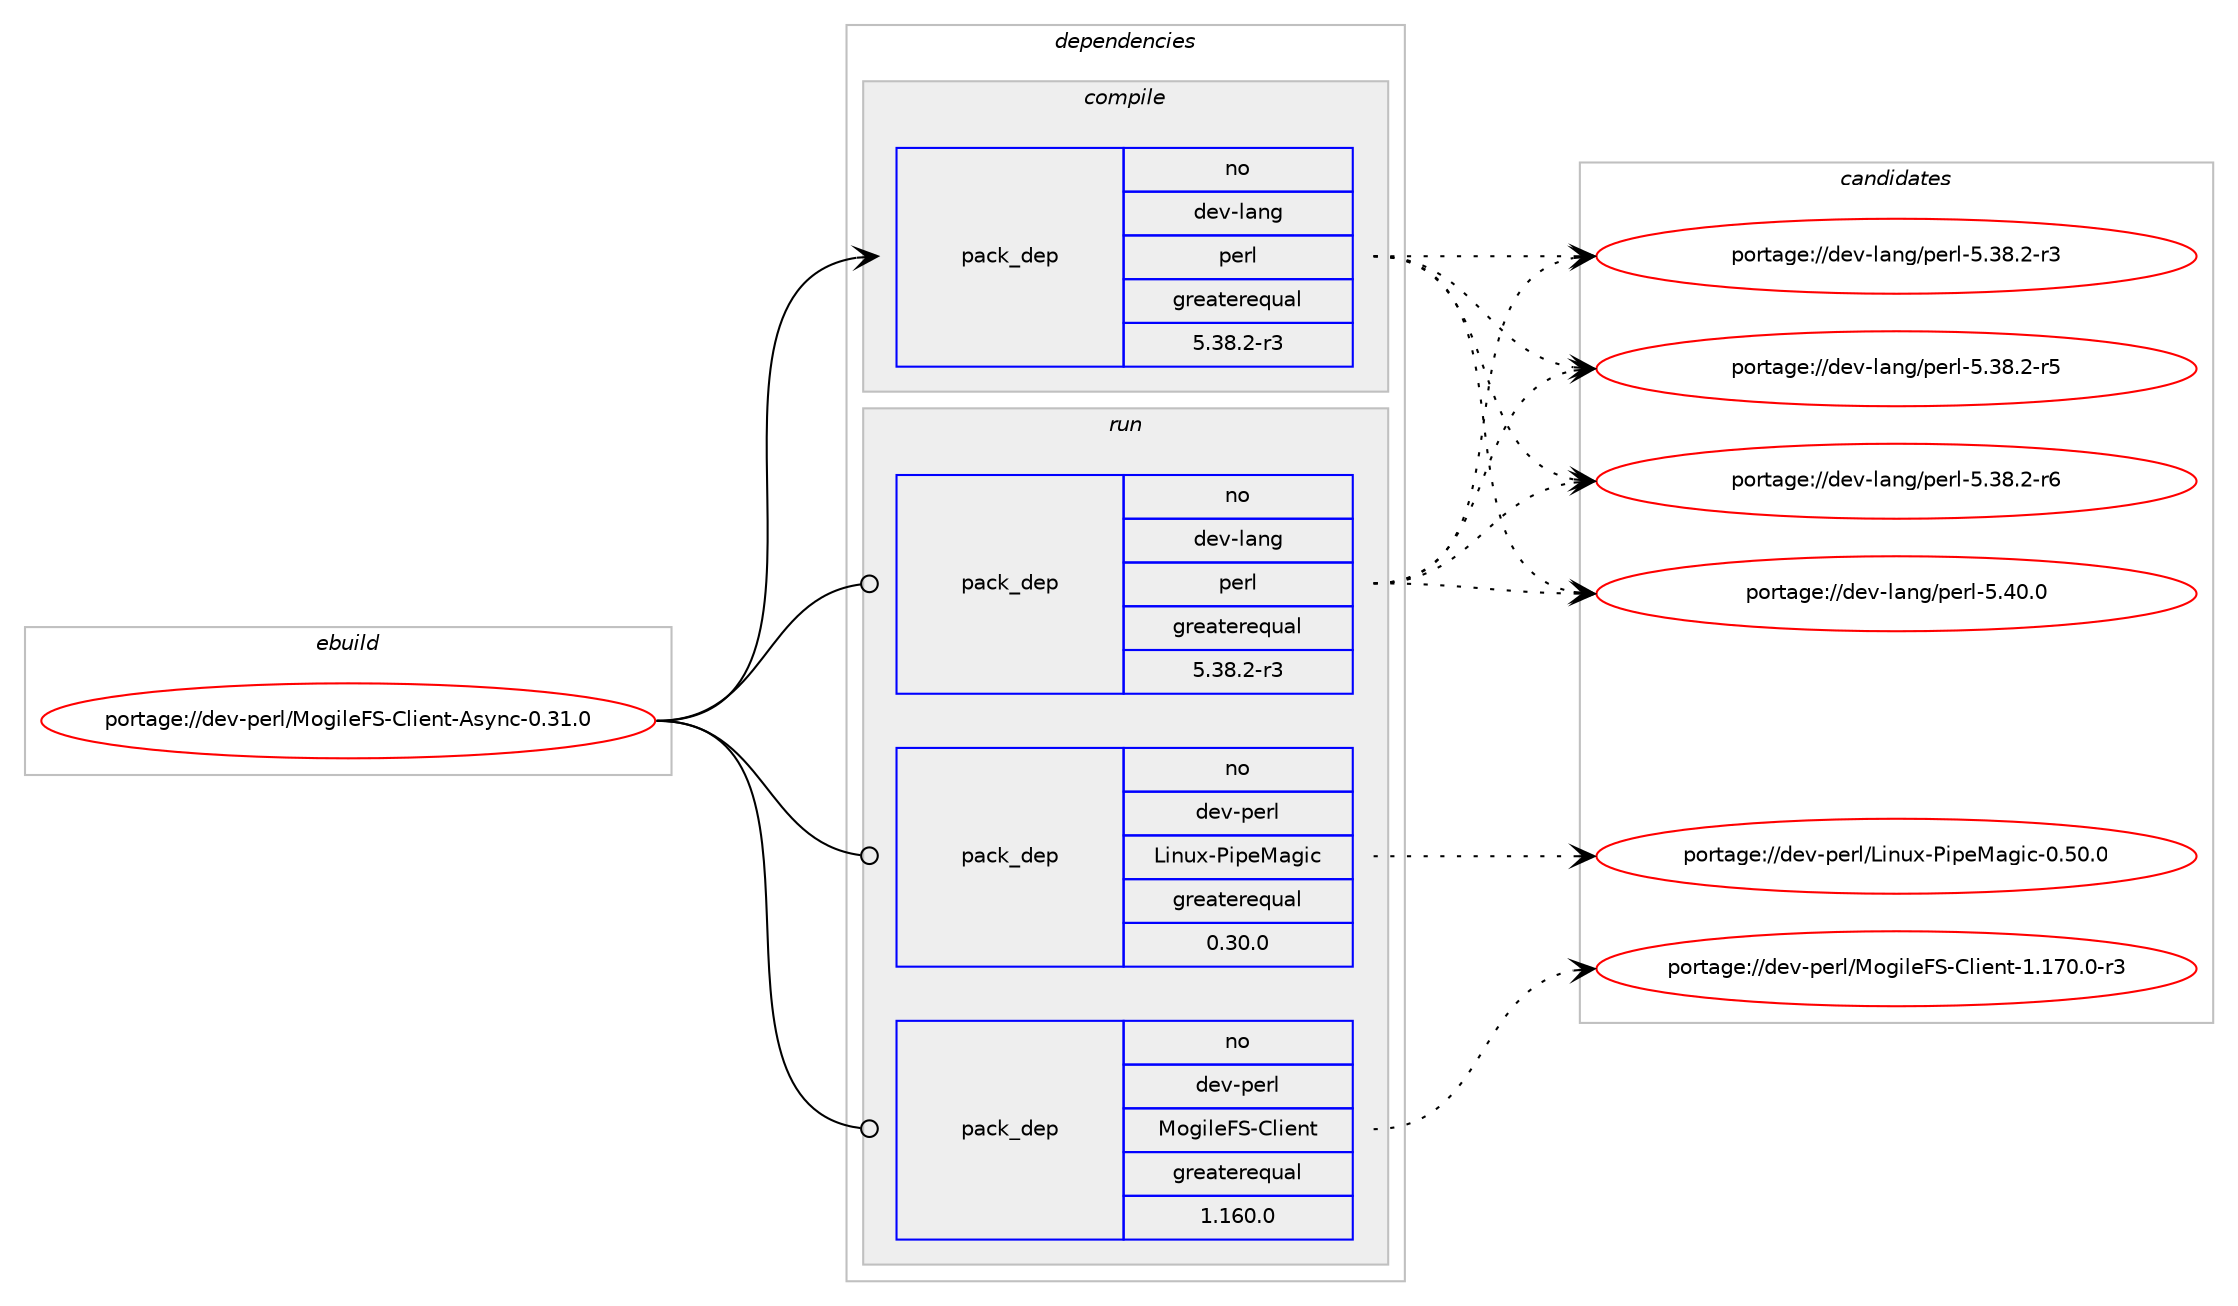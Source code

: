 digraph prolog {

# *************
# Graph options
# *************

newrank=true;
concentrate=true;
compound=true;
graph [rankdir=LR,fontname=Helvetica,fontsize=10,ranksep=1.5];#, ranksep=2.5, nodesep=0.2];
edge  [arrowhead=vee];
node  [fontname=Helvetica,fontsize=10];

# **********
# The ebuild
# **********

subgraph cluster_leftcol {
color=gray;
rank=same;
label=<<i>ebuild</i>>;
id [label="portage://dev-perl/MogileFS-Client-Async-0.31.0", color=red, width=4, href="../dev-perl/MogileFS-Client-Async-0.31.0.svg"];
}

# ****************
# The dependencies
# ****************

subgraph cluster_midcol {
color=gray;
label=<<i>dependencies</i>>;
subgraph cluster_compile {
fillcolor="#eeeeee";
style=filled;
label=<<i>compile</i>>;
subgraph pack36597 {
dependency66808 [label=<<TABLE BORDER="0" CELLBORDER="1" CELLSPACING="0" CELLPADDING="4" WIDTH="220"><TR><TD ROWSPAN="6" CELLPADDING="30">pack_dep</TD></TR><TR><TD WIDTH="110">no</TD></TR><TR><TD>dev-lang</TD></TR><TR><TD>perl</TD></TR><TR><TD>greaterequal</TD></TR><TR><TD>5.38.2-r3</TD></TR></TABLE>>, shape=none, color=blue];
}
id:e -> dependency66808:w [weight=20,style="solid",arrowhead="vee"];
}
subgraph cluster_compileandrun {
fillcolor="#eeeeee";
style=filled;
label=<<i>compile and run</i>>;
}
subgraph cluster_run {
fillcolor="#eeeeee";
style=filled;
label=<<i>run</i>>;
subgraph pack36598 {
dependency66809 [label=<<TABLE BORDER="0" CELLBORDER="1" CELLSPACING="0" CELLPADDING="4" WIDTH="220"><TR><TD ROWSPAN="6" CELLPADDING="30">pack_dep</TD></TR><TR><TD WIDTH="110">no</TD></TR><TR><TD>dev-lang</TD></TR><TR><TD>perl</TD></TR><TR><TD>greaterequal</TD></TR><TR><TD>5.38.2-r3</TD></TR></TABLE>>, shape=none, color=blue];
}
id:e -> dependency66809:w [weight=20,style="solid",arrowhead="odot"];
# *** BEGIN UNKNOWN DEPENDENCY TYPE (TODO) ***
# id -> package_dependency(portage://dev-perl/MogileFS-Client-Async-0.31.0,run,no,dev-lang,perl,none,[,,],any_same_slot,[])
# *** END UNKNOWN DEPENDENCY TYPE (TODO) ***

# *** BEGIN UNKNOWN DEPENDENCY TYPE (TODO) ***
# id -> package_dependency(portage://dev-perl/MogileFS-Client-Async-0.31.0,run,no,dev-perl,AnyEvent,none,[,,],[],[])
# *** END UNKNOWN DEPENDENCY TYPE (TODO) ***

# *** BEGIN UNKNOWN DEPENDENCY TYPE (TODO) ***
# id -> package_dependency(portage://dev-perl/MogileFS-Client-Async-0.31.0,run,no,dev-perl,AnyEvent-HTTP,none,[,,],[],[])
# *** END UNKNOWN DEPENDENCY TYPE (TODO) ***

# *** BEGIN UNKNOWN DEPENDENCY TYPE (TODO) ***
# id -> package_dependency(portage://dev-perl/MogileFS-Client-Async-0.31.0,run,no,dev-perl,File-Slurp,none,[,,],[],[])
# *** END UNKNOWN DEPENDENCY TYPE (TODO) ***

# *** BEGIN UNKNOWN DEPENDENCY TYPE (TODO) ***
# id -> package_dependency(portage://dev-perl/MogileFS-Client-Async-0.31.0,run,no,dev-perl,IO-AIO,none,[,,],[],[])
# *** END UNKNOWN DEPENDENCY TYPE (TODO) ***

subgraph pack36599 {
dependency66810 [label=<<TABLE BORDER="0" CELLBORDER="1" CELLSPACING="0" CELLPADDING="4" WIDTH="220"><TR><TD ROWSPAN="6" CELLPADDING="30">pack_dep</TD></TR><TR><TD WIDTH="110">no</TD></TR><TR><TD>dev-perl</TD></TR><TR><TD>Linux-PipeMagic</TD></TR><TR><TD>greaterequal</TD></TR><TR><TD>0.30.0</TD></TR></TABLE>>, shape=none, color=blue];
}
id:e -> dependency66810:w [weight=20,style="solid",arrowhead="odot"];
subgraph pack36600 {
dependency66811 [label=<<TABLE BORDER="0" CELLBORDER="1" CELLSPACING="0" CELLPADDING="4" WIDTH="220"><TR><TD ROWSPAN="6" CELLPADDING="30">pack_dep</TD></TR><TR><TD WIDTH="110">no</TD></TR><TR><TD>dev-perl</TD></TR><TR><TD>MogileFS-Client</TD></TR><TR><TD>greaterequal</TD></TR><TR><TD>1.160.0</TD></TR></TABLE>>, shape=none, color=blue];
}
id:e -> dependency66811:w [weight=20,style="solid",arrowhead="odot"];
# *** BEGIN UNKNOWN DEPENDENCY TYPE (TODO) ***
# id -> package_dependency(portage://dev-perl/MogileFS-Client-Async-0.31.0,run,no,dev-perl,Try-Tiny,none,[,,],[],[])
# *** END UNKNOWN DEPENDENCY TYPE (TODO) ***

# *** BEGIN UNKNOWN DEPENDENCY TYPE (TODO) ***
# id -> package_dependency(portage://dev-perl/MogileFS-Client-Async-0.31.0,run,no,dev-perl,libwww-perl,none,[,,],[],[])
# *** END UNKNOWN DEPENDENCY TYPE (TODO) ***

# *** BEGIN UNKNOWN DEPENDENCY TYPE (TODO) ***
# id -> package_dependency(portage://dev-perl/MogileFS-Client-Async-0.31.0,run,no,dev-perl,namespace-clean,none,[,,],[],[])
# *** END UNKNOWN DEPENDENCY TYPE (TODO) ***

}
}

# **************
# The candidates
# **************

subgraph cluster_choices {
rank=same;
color=gray;
label=<<i>candidates</i>>;

subgraph choice36597 {
color=black;
nodesep=1;
choice100101118451089711010347112101114108455346515646504511451 [label="portage://dev-lang/perl-5.38.2-r3", color=red, width=4,href="../dev-lang/perl-5.38.2-r3.svg"];
choice100101118451089711010347112101114108455346515646504511453 [label="portage://dev-lang/perl-5.38.2-r5", color=red, width=4,href="../dev-lang/perl-5.38.2-r5.svg"];
choice100101118451089711010347112101114108455346515646504511454 [label="portage://dev-lang/perl-5.38.2-r6", color=red, width=4,href="../dev-lang/perl-5.38.2-r6.svg"];
choice10010111845108971101034711210111410845534652484648 [label="portage://dev-lang/perl-5.40.0", color=red, width=4,href="../dev-lang/perl-5.40.0.svg"];
dependency66808:e -> choice100101118451089711010347112101114108455346515646504511451:w [style=dotted,weight="100"];
dependency66808:e -> choice100101118451089711010347112101114108455346515646504511453:w [style=dotted,weight="100"];
dependency66808:e -> choice100101118451089711010347112101114108455346515646504511454:w [style=dotted,weight="100"];
dependency66808:e -> choice10010111845108971101034711210111410845534652484648:w [style=dotted,weight="100"];
}
subgraph choice36598 {
color=black;
nodesep=1;
choice100101118451089711010347112101114108455346515646504511451 [label="portage://dev-lang/perl-5.38.2-r3", color=red, width=4,href="../dev-lang/perl-5.38.2-r3.svg"];
choice100101118451089711010347112101114108455346515646504511453 [label="portage://dev-lang/perl-5.38.2-r5", color=red, width=4,href="../dev-lang/perl-5.38.2-r5.svg"];
choice100101118451089711010347112101114108455346515646504511454 [label="portage://dev-lang/perl-5.38.2-r6", color=red, width=4,href="../dev-lang/perl-5.38.2-r6.svg"];
choice10010111845108971101034711210111410845534652484648 [label="portage://dev-lang/perl-5.40.0", color=red, width=4,href="../dev-lang/perl-5.40.0.svg"];
dependency66809:e -> choice100101118451089711010347112101114108455346515646504511451:w [style=dotted,weight="100"];
dependency66809:e -> choice100101118451089711010347112101114108455346515646504511453:w [style=dotted,weight="100"];
dependency66809:e -> choice100101118451089711010347112101114108455346515646504511454:w [style=dotted,weight="100"];
dependency66809:e -> choice10010111845108971101034711210111410845534652484648:w [style=dotted,weight="100"];
}
subgraph choice36599 {
color=black;
nodesep=1;
choice100101118451121011141084776105110117120458010511210177971031059945484653484648 [label="portage://dev-perl/Linux-PipeMagic-0.50.0", color=red, width=4,href="../dev-perl/Linux-PipeMagic-0.50.0.svg"];
dependency66810:e -> choice100101118451121011141084776105110117120458010511210177971031059945484653484648:w [style=dotted,weight="100"];
}
subgraph choice36600 {
color=black;
nodesep=1;
choice1001011184511210111410847771111031051081017083456710810510111011645494649554846484511451 [label="portage://dev-perl/MogileFS-Client-1.170.0-r3", color=red, width=4,href="../dev-perl/MogileFS-Client-1.170.0-r3.svg"];
dependency66811:e -> choice1001011184511210111410847771111031051081017083456710810510111011645494649554846484511451:w [style=dotted,weight="100"];
}
}

}
